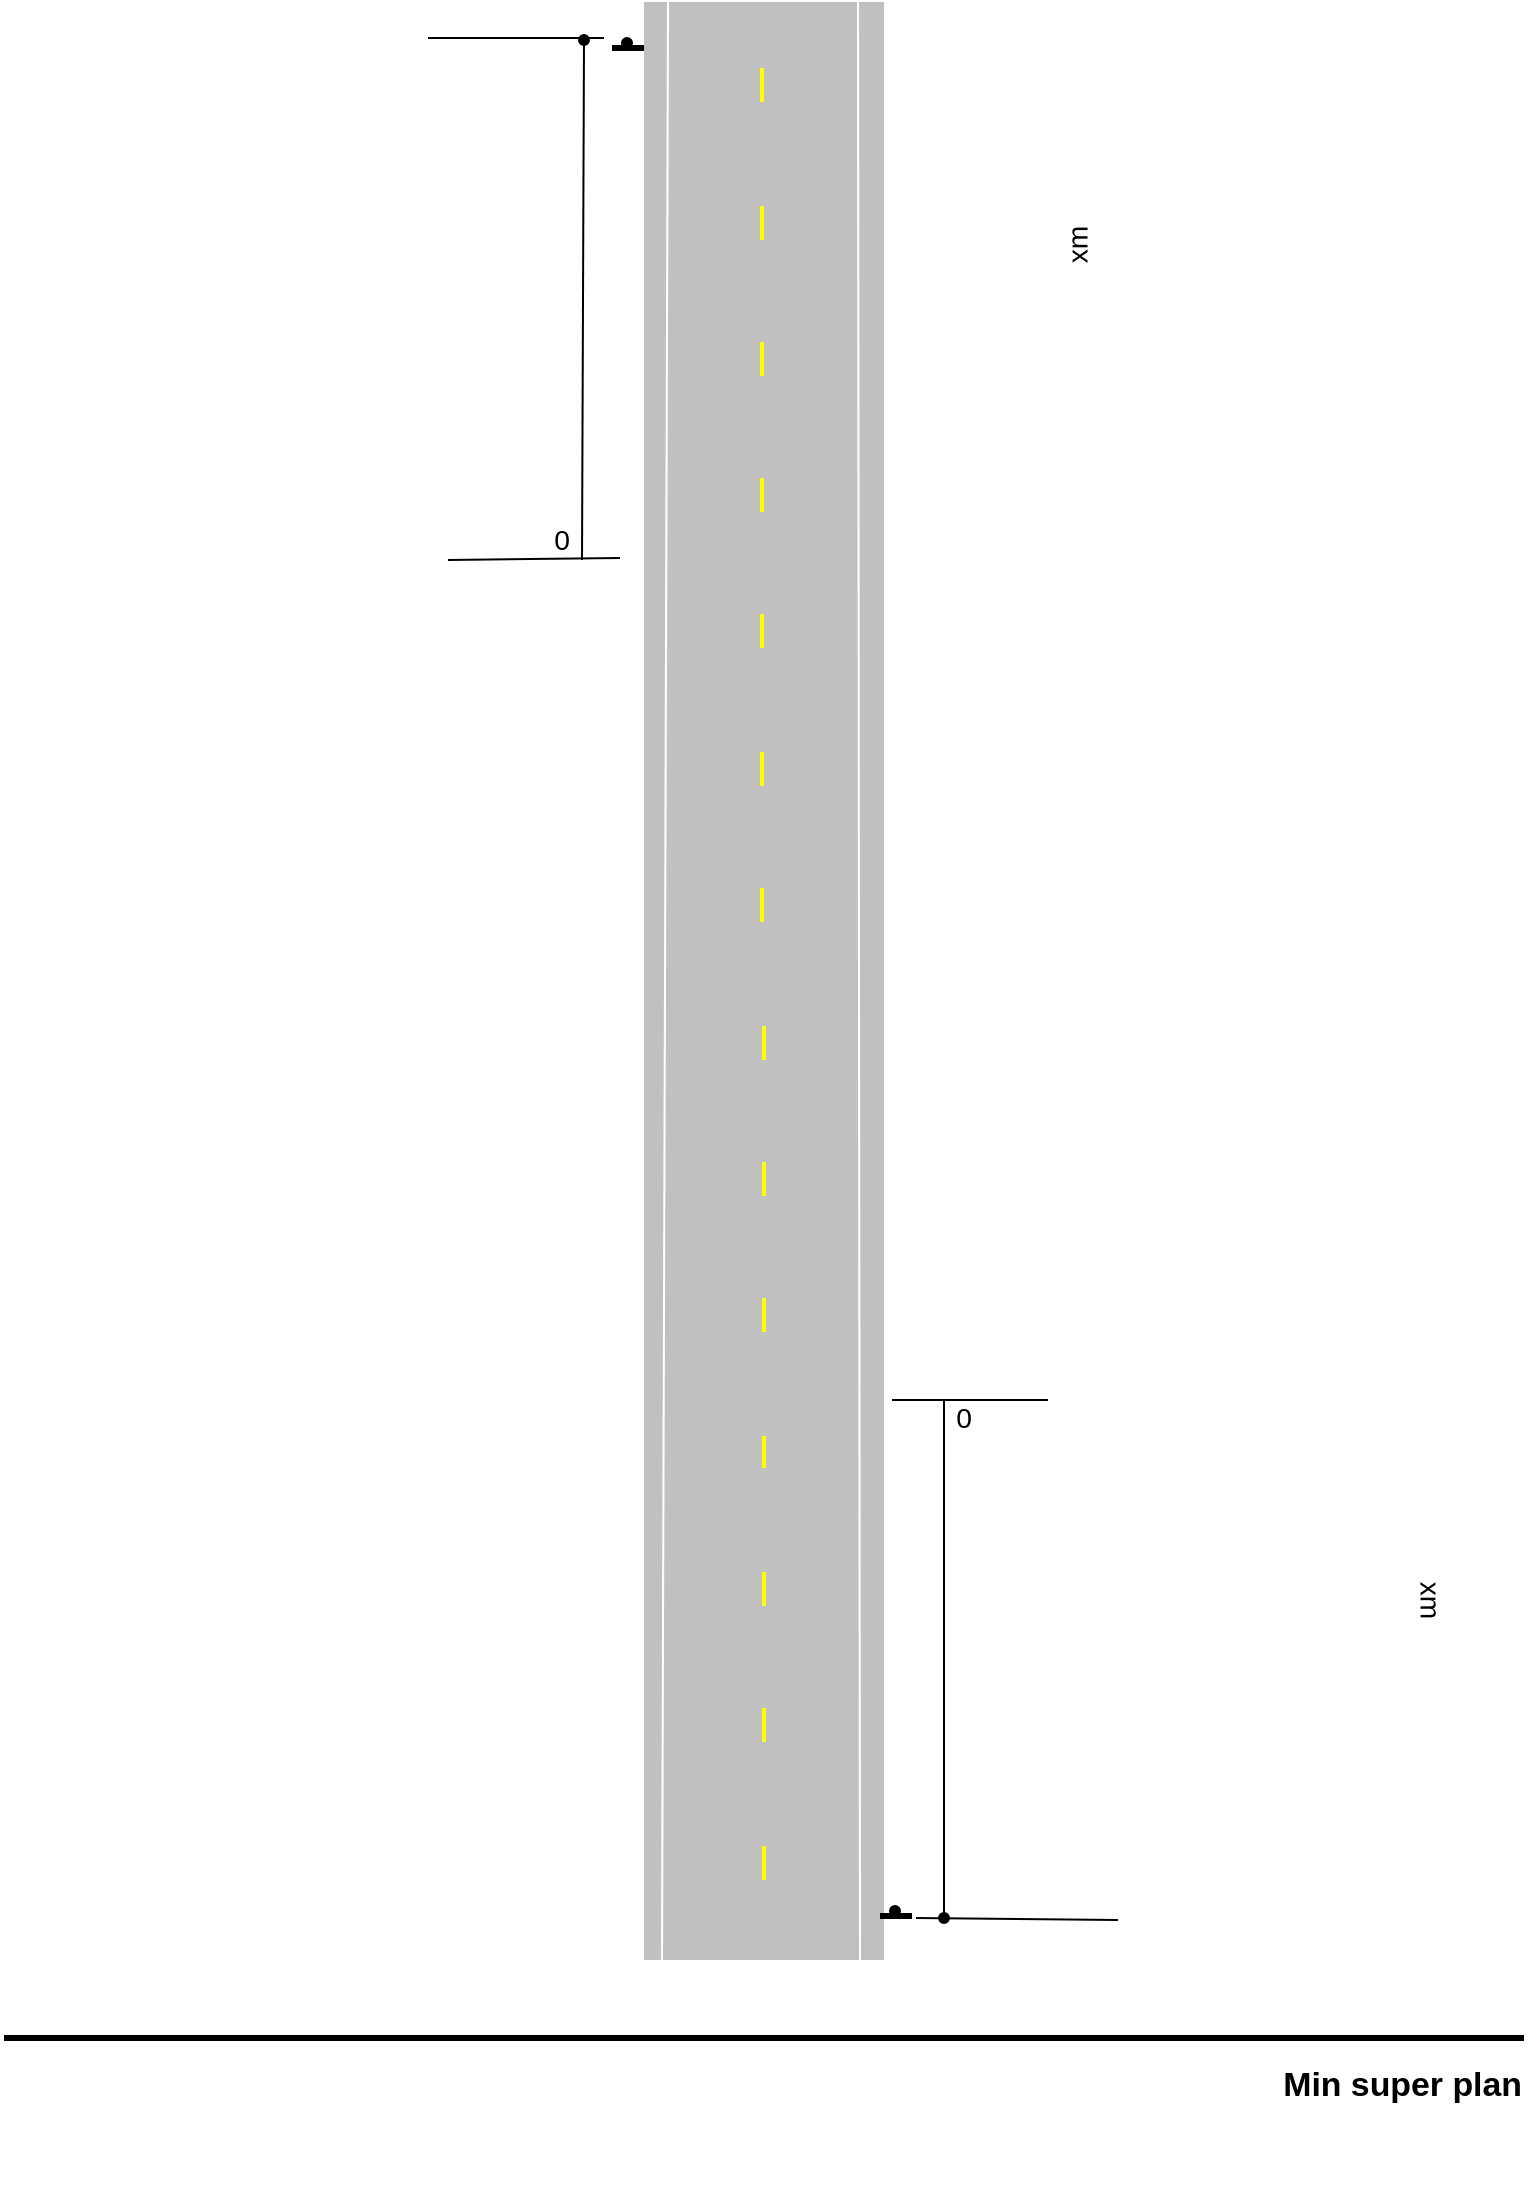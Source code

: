 <mxfile version="25.0.3">
  <diagram name="2feltveg" id="_E-ryEP3xBZnRYsmtdR1">
    <mxGraphModel grid="1" page="1" gridSize="10" guides="1" tooltips="1" connect="1" arrows="1" fold="1" pageScale="1" pageWidth="827" pageHeight="1169" math="0" shadow="0">
      <root>
        <mxCell id="0" />
        <mxCell id="1" parent="0" />
        <UserObject label="" tags="Background" id="VFp5yS7KTmspnzYzsPqL-1">
          <mxCell style="vsdxID=1;fillColor=none;gradientColor=none;strokeColor=none;strokeWidth=3;points=[];labelBackgroundColor=none;rounded=0;html=1;whiteSpace=wrap;" vertex="1" parent="1">
            <mxGeometry x="40" y="1059" width="760" height="72" as="geometry" />
          </mxCell>
        </UserObject>
        <mxCell id="VFp5yS7KTmspnzYzsPqL-2" value="&lt;div style=&quot;font-size: 1px&quot;&gt;&lt;p style=&quot;text-align:right;margin-left:0;margin-right:0;margin-top:0px;margin-bottom:0px;text-indent:0;vertical-align:middle;direction:ltr;&quot;&gt;&lt;font style=&quot;font-size:16.93px;font-family:Arial;color:#000000;direction:ltr;letter-spacing:0px;line-height:120%;opacity:1&quot;&gt;&lt;b&gt;Min super plan&lt;br/&gt;&lt;/b&gt;&lt;/font&gt;&lt;/p&gt;&lt;/div&gt;" style="verticalAlign=middle;align=right;overflow=width;vsdxID=2;fillColor=none;gradientColor=none;shape=stencil(nZBLDoAgDERP0z3SIyjew0SURgSD+Lu9kMZoXLhwN9O+tukAlrNpJg1SzDH4QW/URgNYgZTkjA4UkwJUgGXng+6DX1zLfmoymdXo17xh5zmRJ6Q42BWCfc2oJfdAr+Yv+AP9Cb7OJ3H/2JG1HNGz/84klThPVCc=);strokeColor=none;points=[];labelBackgroundColor=none;rounded=0;html=1;whiteSpace=wrap;" vertex="1" parent="VFp5yS7KTmspnzYzsPqL-1">
          <mxGeometry x="18" y="-3" width="741" height="52" as="geometry" />
        </mxCell>
        <mxCell id="VFp5yS7KTmspnzYzsPqL-3" value="&lt;div style=&quot;font-size: 1px&quot;&gt;&lt;p style=&quot;text-align:right;margin-left:0;margin-right:0;margin-top:0px;margin-bottom:0px;text-indent:0;vertical-align:middle;direction:ltr;&quot;&gt;&lt;/p&gt;&lt;/div&gt;" style="text;vsdxID=1;fillColor=none;gradientColor=none;strokeColor=none;strokeWidth=3;points=[];labelBackgroundColor=none;rounded=0;html=1;whiteSpace=wrap;verticalAlign=middle;align=right;overflow=width;;html=1;" vertex="1" parent="VFp5yS7KTmspnzYzsPqL-1">
          <mxGeometry y="-13.55" width="760" height="72.17" as="geometry" />
        </mxCell>
        <UserObject label="" tags="Background" id="VFp5yS7KTmspnzYzsPqL-4">
          <mxCell style="vsdxID=3;edgeStyle=none;startArrow=none;endArrow=none;startSize=5;endSize=5;strokeWidth=3;strokeColor=#000000;spacingTop=0;spacingBottom=0;spacingLeft=0;spacingRight=0;verticalAlign=middle;html=1;labelBackgroundColor=none;rounded=0;" edge="1" parent="VFp5yS7KTmspnzYzsPqL-1">
            <mxGeometry relative="1" as="geometry">
              <mxPoint as="offset" />
              <Array as="points" />
              <mxPoint y="-1" as="sourcePoint" />
              <mxPoint x="760" y="-1" as="targetPoint" />
            </mxGeometry>
          </mxCell>
        </UserObject>
        <UserObject label="" tags="Background" id="VFp5yS7KTmspnzYzsPqL-5">
          <mxCell style="vsdxID=73;fillColor=none;gradientColor=none;strokeColor=none;points=[];labelBackgroundColor=none;rounded=0;html=1;whiteSpace=wrap;" vertex="1" parent="1">
            <mxGeometry x="360" y="40" width="120" height="979" as="geometry" />
          </mxCell>
        </UserObject>
        <mxCell id="VFp5yS7KTmspnzYzsPqL-6" style="vsdxID=7;fillColor=#C0C0C0;gradientColor=none;shape=stencil(nZBLDoAgDERP0z3SIyjew0SURgSD+Lu9kMZoXLhwN9O+tukAlrNpJg1SzDH4QW/URgNYgZTkjA4UkwJUgGXng+6DX1zLfmoymdXo17xh5zmRJ6Q42BWCfc2oJfdAr+Yv+AP9Cb7OJ3H/2JG1HNGz/84klThPVCc=);strokeColor=none;points=[];labelBackgroundColor=none;rounded=0;html=1;whiteSpace=wrap;" vertex="1" parent="VFp5yS7KTmspnzYzsPqL-5">
          <mxGeometry width="120" height="979" as="geometry" />
        </mxCell>
        <mxCell id="VFp5yS7KTmspnzYzsPqL-7" style="vsdxID=4;fillColor=none;gradientColor=none;strokeColor=none;points=[];labelBackgroundColor=none;rounded=0;html=1;whiteSpace=wrap;" vertex="1" parent="VFp5yS7KTmspnzYzsPqL-5">
          <mxGeometry x="59" y="34" width="1" height="905" as="geometry" />
        </mxCell>
        <UserObject label="" tags="Background" id="VFp5yS7KTmspnzYzsPqL-8">
          <mxCell style="vsdxID=14;edgeStyle=none;startArrow=none;endArrow=none;startSize=5;endSize=5;strokeWidth=2;strokeColor=#FFFF00;spacingTop=0;spacingBottom=0;spacingLeft=0;spacingRight=0;verticalAlign=middle;html=1;labelBackgroundColor=none;rounded=0;" edge="1" parent="VFp5yS7KTmspnzYzsPqL-7">
            <mxGeometry relative="1" as="geometry">
              <Array as="points" />
              <mxPoint y="-1" as="sourcePoint" />
              <mxPoint y="16" as="targetPoint" />
            </mxGeometry>
          </mxCell>
        </UserObject>
        <UserObject label="" tags="Background" id="VFp5yS7KTmspnzYzsPqL-9">
          <mxCell style="vsdxID=15;edgeStyle=none;startArrow=none;endArrow=none;startSize=5;endSize=5;strokeWidth=2;strokeColor=#FFFF00;spacingTop=0;spacingBottom=0;spacingLeft=0;spacingRight=0;verticalAlign=middle;html=1;labelBackgroundColor=none;rounded=0;" edge="1" parent="VFp5yS7KTmspnzYzsPqL-7">
            <mxGeometry relative="1" as="geometry">
              <Array as="points" />
              <mxPoint y="68" as="sourcePoint" />
              <mxPoint y="85" as="targetPoint" />
            </mxGeometry>
          </mxCell>
        </UserObject>
        <UserObject label="" tags="Background" id="VFp5yS7KTmspnzYzsPqL-10">
          <mxCell style="vsdxID=16;edgeStyle=none;startArrow=none;endArrow=none;startSize=5;endSize=5;strokeWidth=2;strokeColor=#FFFF00;spacingTop=0;spacingBottom=0;spacingLeft=0;spacingRight=0;verticalAlign=middle;html=1;labelBackgroundColor=none;rounded=0;" edge="1" parent="VFp5yS7KTmspnzYzsPqL-7">
            <mxGeometry relative="1" as="geometry">
              <Array as="points" />
              <mxPoint y="136" as="sourcePoint" />
              <mxPoint y="153" as="targetPoint" />
            </mxGeometry>
          </mxCell>
        </UserObject>
        <UserObject label="" tags="Background" id="VFp5yS7KTmspnzYzsPqL-11">
          <mxCell style="vsdxID=5;edgeStyle=none;startArrow=none;endArrow=none;startSize=5;endSize=5;strokeWidth=2;strokeColor=#FFFF00;spacingTop=0;spacingBottom=0;spacingLeft=0;spacingRight=0;verticalAlign=middle;html=1;labelBackgroundColor=none;rounded=0;" edge="1" parent="VFp5yS7KTmspnzYzsPqL-7">
            <mxGeometry relative="1" as="geometry">
              <Array as="points" />
              <mxPoint y="204" as="sourcePoint" />
              <mxPoint y="221" as="targetPoint" />
            </mxGeometry>
          </mxCell>
        </UserObject>
        <UserObject label="" tags="Background" id="VFp5yS7KTmspnzYzsPqL-12">
          <mxCell style="vsdxID=13;edgeStyle=none;startArrow=none;endArrow=none;startSize=5;endSize=5;strokeWidth=2;strokeColor=#FFFF00;spacingTop=0;spacingBottom=0;spacingLeft=0;spacingRight=0;verticalAlign=middle;html=1;labelBackgroundColor=none;rounded=0;" edge="1" parent="VFp5yS7KTmspnzYzsPqL-7">
            <mxGeometry relative="1" as="geometry">
              <Array as="points" />
              <mxPoint y="272" as="sourcePoint" />
              <mxPoint y="289" as="targetPoint" />
            </mxGeometry>
          </mxCell>
        </UserObject>
        <UserObject label="" tags="Background" id="VFp5yS7KTmspnzYzsPqL-13">
          <mxCell style="vsdxID=21;edgeStyle=none;startArrow=none;endArrow=none;startSize=5;endSize=5;strokeWidth=2;strokeColor=#FFFF00;spacingTop=0;spacingBottom=0;spacingLeft=0;spacingRight=0;verticalAlign=middle;html=1;labelBackgroundColor=none;rounded=0;" edge="1" parent="VFp5yS7KTmspnzYzsPqL-7">
            <mxGeometry relative="1" as="geometry">
              <Array as="points" />
              <mxPoint y="341" as="sourcePoint" />
              <mxPoint y="358" as="targetPoint" />
            </mxGeometry>
          </mxCell>
        </UserObject>
        <UserObject label="" tags="Background" id="VFp5yS7KTmspnzYzsPqL-14">
          <mxCell style="vsdxID=22;edgeStyle=none;startArrow=none;endArrow=none;startSize=5;endSize=5;strokeWidth=2;strokeColor=#FFFF00;spacingTop=0;spacingBottom=0;spacingLeft=0;spacingRight=0;verticalAlign=middle;html=1;labelBackgroundColor=none;rounded=0;" edge="1" parent="VFp5yS7KTmspnzYzsPqL-7">
            <mxGeometry relative="1" as="geometry">
              <Array as="points" />
              <mxPoint y="409" as="sourcePoint" />
              <mxPoint y="426" as="targetPoint" />
            </mxGeometry>
          </mxCell>
        </UserObject>
        <UserObject label="" tags="Background" id="VFp5yS7KTmspnzYzsPqL-15">
          <mxCell style="vsdxID=23;edgeStyle=none;startArrow=none;endArrow=none;startSize=5;endSize=5;strokeWidth=2;strokeColor=#FFFF00;spacingTop=0;spacingBottom=0;spacingLeft=0;spacingRight=0;verticalAlign=middle;html=1;labelBackgroundColor=none;rounded=0;" edge="1" parent="VFp5yS7KTmspnzYzsPqL-7">
            <mxGeometry relative="1" as="geometry">
              <Array as="points" />
              <mxPoint x="1" y="478" as="sourcePoint" />
              <mxPoint x="1" y="495" as="targetPoint" />
            </mxGeometry>
          </mxCell>
        </UserObject>
        <UserObject label="" tags="Background" id="VFp5yS7KTmspnzYzsPqL-16">
          <mxCell style="vsdxID=24;edgeStyle=none;startArrow=none;endArrow=none;startSize=5;endSize=5;strokeWidth=2;strokeColor=#FFFF00;spacingTop=0;spacingBottom=0;spacingLeft=0;spacingRight=0;verticalAlign=middle;html=1;labelBackgroundColor=none;rounded=0;" edge="1" parent="VFp5yS7KTmspnzYzsPqL-7">
            <mxGeometry relative="1" as="geometry">
              <Array as="points" />
              <mxPoint x="1" y="546" as="sourcePoint" />
              <mxPoint x="1" y="563" as="targetPoint" />
            </mxGeometry>
          </mxCell>
        </UserObject>
        <UserObject label="" tags="Background" id="VFp5yS7KTmspnzYzsPqL-17">
          <mxCell style="vsdxID=25;edgeStyle=none;startArrow=none;endArrow=none;startSize=5;endSize=5;strokeWidth=2;strokeColor=#FFFF00;spacingTop=0;spacingBottom=0;spacingLeft=0;spacingRight=0;verticalAlign=middle;html=1;labelBackgroundColor=none;rounded=0;" edge="1" parent="VFp5yS7KTmspnzYzsPqL-7">
            <mxGeometry relative="1" as="geometry">
              <Array as="points" />
              <mxPoint x="1" y="614" as="sourcePoint" />
              <mxPoint x="1" y="631" as="targetPoint" />
            </mxGeometry>
          </mxCell>
        </UserObject>
        <UserObject label="" tags="Background" id="VFp5yS7KTmspnzYzsPqL-18">
          <mxCell style="vsdxID=26;edgeStyle=none;startArrow=none;endArrow=none;startSize=5;endSize=5;strokeWidth=2;strokeColor=#FFFF00;spacingTop=0;spacingBottom=0;spacingLeft=0;spacingRight=0;verticalAlign=middle;html=1;labelBackgroundColor=none;rounded=0;" edge="1" parent="VFp5yS7KTmspnzYzsPqL-7">
            <mxGeometry relative="1" as="geometry">
              <Array as="points" />
              <mxPoint x="1" y="683" as="sourcePoint" />
              <mxPoint x="1" y="699" as="targetPoint" />
            </mxGeometry>
          </mxCell>
        </UserObject>
        <UserObject label="" tags="Background" id="VFp5yS7KTmspnzYzsPqL-19">
          <mxCell style="vsdxID=11;edgeStyle=none;startArrow=none;endArrow=none;startSize=5;endSize=5;strokeWidth=2;strokeColor=#FFFF00;spacingTop=0;spacingBottom=0;spacingLeft=0;spacingRight=0;verticalAlign=middle;html=1;labelBackgroundColor=none;rounded=0;" edge="1" parent="VFp5yS7KTmspnzYzsPqL-7">
            <mxGeometry relative="1" as="geometry">
              <Array as="points" />
              <mxPoint x="1" y="751" as="sourcePoint" />
              <mxPoint x="1" y="768" as="targetPoint" />
            </mxGeometry>
          </mxCell>
        </UserObject>
        <UserObject label="" tags="Background" id="VFp5yS7KTmspnzYzsPqL-20">
          <mxCell style="vsdxID=27;edgeStyle=none;startArrow=none;endArrow=none;startSize=5;endSize=5;strokeWidth=2;strokeColor=#FFFF00;spacingTop=0;spacingBottom=0;spacingLeft=0;spacingRight=0;verticalAlign=middle;html=1;labelBackgroundColor=none;rounded=0;" edge="1" parent="VFp5yS7KTmspnzYzsPqL-7">
            <mxGeometry relative="1" as="geometry">
              <Array as="points" />
              <mxPoint x="1" y="819" as="sourcePoint" />
              <mxPoint x="1" y="836" as="targetPoint" />
            </mxGeometry>
          </mxCell>
        </UserObject>
        <UserObject label="" tags="Background" id="VFp5yS7KTmspnzYzsPqL-21">
          <mxCell style="vsdxID=10;edgeStyle=none;startArrow=none;endArrow=none;startSize=5;endSize=5;strokeWidth=2;strokeColor=#FFFF00;spacingTop=0;spacingBottom=0;spacingLeft=0;spacingRight=0;verticalAlign=middle;html=1;labelBackgroundColor=none;rounded=0;" edge="1" parent="VFp5yS7KTmspnzYzsPqL-7">
            <mxGeometry relative="1" as="geometry">
              <Array as="points" />
              <mxPoint x="1" y="888" as="sourcePoint" />
              <mxPoint x="1" y="905" as="targetPoint" />
            </mxGeometry>
          </mxCell>
        </UserObject>
        <UserObject label="" tags="Background" id="VFp5yS7KTmspnzYzsPqL-22">
          <mxCell style="vsdxID=8;edgeStyle=none;startArrow=none;endArrow=none;startSize=5;endSize=5;strokeColor=#FFFFFF;spacingTop=0;spacingBottom=0;spacingLeft=0;spacingRight=0;verticalAlign=middle;html=1;labelBackgroundColor=none;rounded=0;" edge="1" parent="VFp5yS7KTmspnzYzsPqL-5">
            <mxGeometry relative="1" as="geometry">
              <Array as="points" />
              <mxPoint x="12" as="sourcePoint" />
              <mxPoint x="9" y="979" as="targetPoint" />
            </mxGeometry>
          </mxCell>
        </UserObject>
        <UserObject label="" tags="Background" id="VFp5yS7KTmspnzYzsPqL-23">
          <mxCell style="vsdxID=9;edgeStyle=none;startArrow=none;endArrow=none;startSize=5;endSize=5;strokeColor=#FFFFFF;spacingTop=0;spacingBottom=0;spacingLeft=0;spacingRight=0;verticalAlign=middle;html=1;labelBackgroundColor=none;rounded=0;" edge="1" parent="VFp5yS7KTmspnzYzsPqL-5">
            <mxGeometry relative="1" as="geometry">
              <Array as="points" />
              <mxPoint x="107" as="sourcePoint" />
              <mxPoint x="108" y="979" as="targetPoint" />
            </mxGeometry>
          </mxCell>
        </UserObject>
        <UserObject label="" tags="Background" id="VFp5yS7KTmspnzYzsPqL-24">
          <mxCell style="vsdxID=34;fillColor=none;gradientColor=none;strokeColor=none;points=[];labelBackgroundColor=none;rounded=0;html=1;whiteSpace=wrap;" vertex="1" parent="1">
            <mxGeometry x="252" y="59" width="345" height="940" as="geometry" />
          </mxCell>
        </UserObject>
        <mxCell id="VFp5yS7KTmspnzYzsPqL-25" style="vsdxID=17;fillColor=none;gradientColor=none;strokeColor=none;spacingTop=-3;spacingBottom=-3;spacingLeft=-3;spacingRight=-3;points=[];labelBackgroundColor=none;rounded=0;html=1;whiteSpace=wrap;" vertex="1" parent="VFp5yS7KTmspnzYzsPqL-24">
          <mxGeometry x="226" y="934" width="16" height="4" as="geometry" />
        </mxCell>
        <mxCell id="VFp5yS7KTmspnzYzsPqL-26" style="vsdxID=18;edgeStyle=none;startArrow=none;endArrow=none;startSize=5;endSize=5;strokeWidth=3;strokeColor=#000000;spacingTop=0;spacingBottom=0;spacingLeft=0;spacingRight=0;verticalAlign=middle;html=1;labelBackgroundColor=none;rounded=0;" edge="1" parent="VFp5yS7KTmspnzYzsPqL-25">
          <mxGeometry relative="1" as="geometry">
            <mxPoint as="offset" />
            <Array as="points" />
            <mxPoint y="4" as="sourcePoint" />
            <mxPoint x="16" y="4" as="targetPoint" />
          </mxGeometry>
        </mxCell>
        <mxCell id="VFp5yS7KTmspnzYzsPqL-27" style="vsdxID=19;fillColor=#C0C0C0;gradientColor=none;shape=stencil(rVFBDsIwDHtNj5VCK14wxj8ilm0VZZ3SAuX3tAoIBhwQ4mbHjhMlyjZxxJmUgZg47OnsujQqu1HGuGkkdqkgZVtlmz4wDRyOUyd8xuqs6BBONSFLH9QOAxdha6FbcSLvisR5oQEvvfegFXyMgqwxu6g5JEwuTIupHnkgXcbo3uNwyxEpnonmt/Ivi/1nLfhirQIeZ+6d9/KlZ/31LaUkL7XtFQ==);strokeColor=#000000;strokeWidth=3;points=[];labelBackgroundColor=none;rounded=0;html=1;whiteSpace=wrap;" vertex="1" parent="VFp5yS7KTmspnzYzsPqL-25">
          <mxGeometry x="6" width="3" height="3" as="geometry" />
        </mxCell>
        <mxCell id="VFp5yS7KTmspnzYzsPqL-28" value="&lt;div style=&quot;font-size: 1px&quot;&gt;&lt;font style=&quot;font-size:14.11px;font-family:Arial;color:#000000;direction:ltr;letter-spacing:0px;line-height:120%;opacity:1&quot;&gt;0&lt;br/&gt;&lt;/font&gt;&lt;/div&gt;" style="verticalAlign=middle;align=center;overflow=width;vsdxID=47;fillColor=none;gradientColor=none;shape=stencil(nZBLDoAgDERP0z3SIyjew0SURgSD+Lu9kMZoXLhwN9O+tukAlrNpJg1SzDH4QW/URgNYgZTkjA4UkwJUgGXng+6DX1zLfmoymdXo17xh5zmRJ6Q42BWCfc2oJfdAr+Yv+AP9Cb7OJ3H/2JG1HNGz/84klThPVCc=);strokeColor=none;points=[];labelBackgroundColor=none;rounded=0;html=1;whiteSpace=wrap;" vertex="1" parent="VFp5yS7KTmspnzYzsPqL-24">
          <mxGeometry x="57" y="240" width="20" height="20" as="geometry" />
        </mxCell>
        <mxCell id="VFp5yS7KTmspnzYzsPqL-29" value="&lt;div style=&quot;font-size: 1px&quot;&gt;&lt;font style=&quot;font-size:14.11px;font-family:Arial;color:#000000;direction:ltr;letter-spacing:0px;line-height:120%;opacity:1&quot;&gt;0&lt;br/&gt;&lt;/font&gt;&lt;/div&gt;" style="verticalAlign=middle;align=center;overflow=width;vsdxID=48;fillColor=none;gradientColor=none;shape=stencil(nZBLDoAgDERP0z3SIyjew0SURgSD+Lu9kMZoXLhwN9O+tukAlrNpJg1SzDH4QW/URgNYgZTkjA4UkwJUgGXng+6DX1zLfmoymdXo17xh5zmRJ6Q42BWCfc2oJfdAr+Yv+AP9Cb7OJ3H/2JG1HNGz/84klThPVCc=);strokeColor=none;points=[];labelBackgroundColor=none;rounded=0;html=1;whiteSpace=wrap;" vertex="1" parent="VFp5yS7KTmspnzYzsPqL-24">
          <mxGeometry x="258" y="680" width="20" height="18" as="geometry" />
        </mxCell>
        <mxCell id="VFp5yS7KTmspnzYzsPqL-30" style="vsdxID=29;fillColor=none;gradientColor=none;strokeColor=none;spacingTop=-3;spacingBottom=-3;spacingLeft=-3;spacingRight=-3;flipV=1;points=[];labelBackgroundColor=none;rounded=0;html=1;whiteSpace=wrap;" vertex="1" parent="VFp5yS7KTmspnzYzsPqL-24">
          <mxGeometry x="92" width="16" height="4" as="geometry" />
        </mxCell>
        <mxCell id="VFp5yS7KTmspnzYzsPqL-31" style="vsdxID=30;edgeStyle=none;startArrow=none;endArrow=none;startSize=5;endSize=5;strokeWidth=3;strokeColor=#000000;spacingTop=0;spacingBottom=0;spacingLeft=0;spacingRight=0;verticalAlign=middle;html=1;labelBackgroundColor=none;rounded=0;" edge="1" parent="VFp5yS7KTmspnzYzsPqL-30">
          <mxGeometry relative="1" as="geometry">
            <mxPoint as="offset" />
            <Array as="points" />
            <mxPoint y="4" as="sourcePoint" />
            <mxPoint x="16" y="4" as="targetPoint" />
          </mxGeometry>
        </mxCell>
        <mxCell id="VFp5yS7KTmspnzYzsPqL-32" style="vsdxID=31;fillColor=#C0C0C0;gradientColor=none;shape=stencil(rVFBDsIwDHtNj5VCK14wxj8ilm0VZZ3SAuX3tAoIBhwQ4mbHjhMlyjZxxJmUgZg47OnsujQqu1HGuGkkdqkgZVtlmz4wDRyOUyd8xuqs6BBONSFLH9QOAxdha6FbcSLvisR5oQEvvfegFXyMgqwxu6g5JEwuTIupHnkgXcbo3uNwyxEpnonmt/Ivi/1nLfhirQIeZ+6d9/KlZ/31LaUkL7XtFQ==);strokeColor=#000000;strokeWidth=3;points=[];labelBackgroundColor=none;rounded=0;html=1;whiteSpace=wrap;" vertex="1" parent="VFp5yS7KTmspnzYzsPqL-30">
          <mxGeometry x="6" width="3" height="3" as="geometry" />
        </mxCell>
        <UserObject label="" tags="Background" id="VFp5yS7KTmspnzYzsPqL-33">
          <mxCell style="vsdxID=33;edgeStyle=none;startArrow=none;endArrow=none;startSize=5;endSize=5;strokeColor=#000000;spacingTop=0;spacingBottom=0;spacingLeft=0;spacingRight=0;verticalAlign=middle;html=1;labelBackgroundColor=none;rounded=0;" edge="1" parent="VFp5yS7KTmspnzYzsPqL-24">
            <mxGeometry relative="1" as="geometry">
              <Array as="points" />
              <mxPoint x="244" y="939" as="sourcePoint" />
              <mxPoint x="345" y="940" as="targetPoint" />
            </mxGeometry>
          </mxCell>
        </UserObject>
        <UserObject label="" tags="Background" id="VFp5yS7KTmspnzYzsPqL-34">
          <mxCell style="vsdxID=37;edgeStyle=none;startArrow=none;endArrow=none;startSize=5;endSize=5;strokeColor=#000000;spacingTop=0;spacingBottom=0;spacingLeft=0;spacingRight=0;verticalAlign=middle;html=1;labelBackgroundColor=none;rounded=0;" edge="1" parent="VFp5yS7KTmspnzYzsPqL-24">
            <mxGeometry relative="1" as="geometry">
              <mxPoint x="-1" as="offset" />
              <Array as="points" />
              <mxPoint x="232" y="680" as="sourcePoint" />
              <mxPoint x="310" y="680" as="targetPoint" />
            </mxGeometry>
          </mxCell>
        </UserObject>
        <UserObject label="" tags="Background" id="VFp5yS7KTmspnzYzsPqL-35">
          <mxCell style="vsdxID=44;edgeStyle=none;startArrow=none;endArrow=oval;startSize=5;endSize=5;strokeColor=#000000;spacingTop=0;spacingBottom=0;spacingLeft=0;spacingRight=0;verticalAlign=middle;html=1;labelBackgroundColor=none;rounded=0;" edge="1" parent="VFp5yS7KTmspnzYzsPqL-24">
            <mxGeometry relative="1" as="geometry">
              <Array as="points" />
              <mxPoint x="258" y="680" as="sourcePoint" />
              <mxPoint x="258" y="939" as="targetPoint" />
            </mxGeometry>
          </mxCell>
        </UserObject>
        <mxCell id="VFp5yS7KTmspnzYzsPqL-36" value="&lt;div style=&quot;font-size: 1px&quot;&gt;&lt;font style=&quot;font-size:14.11px;font-family:Arial;color:#000000;direction:ltr;letter-spacing:0px;line-height:120%;opacity:1&quot;&gt;xm&lt;br/&gt;&lt;/font&gt;&lt;/div&gt;" style="text;vsdxID=44;edgeStyle=none;startArrow=none;endArrow=oval;startSize=5;endSize=5;strokeColor=none;spacingTop=0;spacingBottom=0;spacingLeft=0;spacingRight=0;verticalAlign=middle;html=1;labelBackgroundColor=none;rounded=0;align=center;fillColor=none;gradientColor=none;whiteSpace=wrap;;html=1;;rotation=449.711" vertex="1" parent="VFp5yS7KTmspnzYzsPqL-35">
          <mxGeometry width="61.28" relative="1" as="geometry">
            <mxPoint x="213.36" y="-29" as="offset" />
          </mxGeometry>
        </mxCell>
        <UserObject label="" tags="Background" id="VFp5yS7KTmspnzYzsPqL-37">
          <mxCell style="vsdxID=45;edgeStyle=none;startArrow=none;endArrow=none;startSize=5;endSize=5;strokeColor=#000000;spacingTop=0;spacingBottom=0;spacingLeft=0;spacingRight=0;verticalAlign=middle;html=1;labelBackgroundColor=none;rounded=0;" edge="1" parent="VFp5yS7KTmspnzYzsPqL-24">
            <mxGeometry relative="1" as="geometry">
              <Array as="points" />
              <mxPoint x="10" y="260" as="sourcePoint" />
              <mxPoint x="96" y="259" as="targetPoint" />
            </mxGeometry>
          </mxCell>
        </UserObject>
        <UserObject label="" tags="Background" id="VFp5yS7KTmspnzYzsPqL-38">
          <mxCell style="vsdxID=46;edgeStyle=none;startArrow=none;endArrow=oval;startSize=5;endSize=5;strokeColor=#000000;spacingTop=0;spacingBottom=0;spacingLeft=0;spacingRight=0;verticalAlign=middle;html=1;labelBackgroundColor=none;rounded=0;" edge="1" parent="VFp5yS7KTmspnzYzsPqL-24">
            <mxGeometry relative="1" as="geometry">
              <Array as="points" />
              <mxPoint x="77" y="260" as="sourcePoint" />
              <mxPoint x="78" as="targetPoint" />
            </mxGeometry>
          </mxCell>
        </UserObject>
        <mxCell id="VFp5yS7KTmspnzYzsPqL-39" value="&lt;div style=&quot;font-size: 1px&quot;&gt;&lt;font style=&quot;font-size:14.11px;font-family:Arial;color:#000000;direction:ltr;letter-spacing:0px;line-height:120%;opacity:1&quot;&gt;xm&lt;br/&gt;&lt;/font&gt;&lt;/div&gt;" style="text;vsdxID=46;edgeStyle=none;startArrow=none;endArrow=oval;startSize=5;endSize=5;strokeColor=none;spacingTop=0;spacingBottom=0;spacingLeft=0;spacingRight=0;verticalAlign=middle;html=1;labelBackgroundColor=none;rounded=0;align=center;fillColor=none;gradientColor=none;whiteSpace=wrap;;html=1;;rotation=270.106" vertex="1" parent="VFp5yS7KTmspnzYzsPqL-38">
          <mxGeometry width="55.21" relative="1" as="geometry">
            <mxPoint x="219.395" y="-28" as="offset" />
          </mxGeometry>
        </mxCell>
        <UserObject label="" tags="Background" id="VFp5yS7KTmspnzYzsPqL-40">
          <mxCell style="vsdxID=72;edgeStyle=none;startArrow=none;endArrow=none;startSize=5;endSize=5;strokeColor=#000000;spacingTop=0;spacingBottom=0;spacingLeft=0;spacingRight=0;verticalAlign=middle;html=1;labelBackgroundColor=none;rounded=0;" edge="1" parent="VFp5yS7KTmspnzYzsPqL-24">
            <mxGeometry relative="1" as="geometry">
              <mxPoint as="offset" />
              <Array as="points" />
              <mxPoint y="-1" as="sourcePoint" />
              <mxPoint x="88" y="-1" as="targetPoint" />
            </mxGeometry>
          </mxCell>
        </UserObject>
      </root>
    </mxGraphModel>
  </diagram>
</mxfile>

